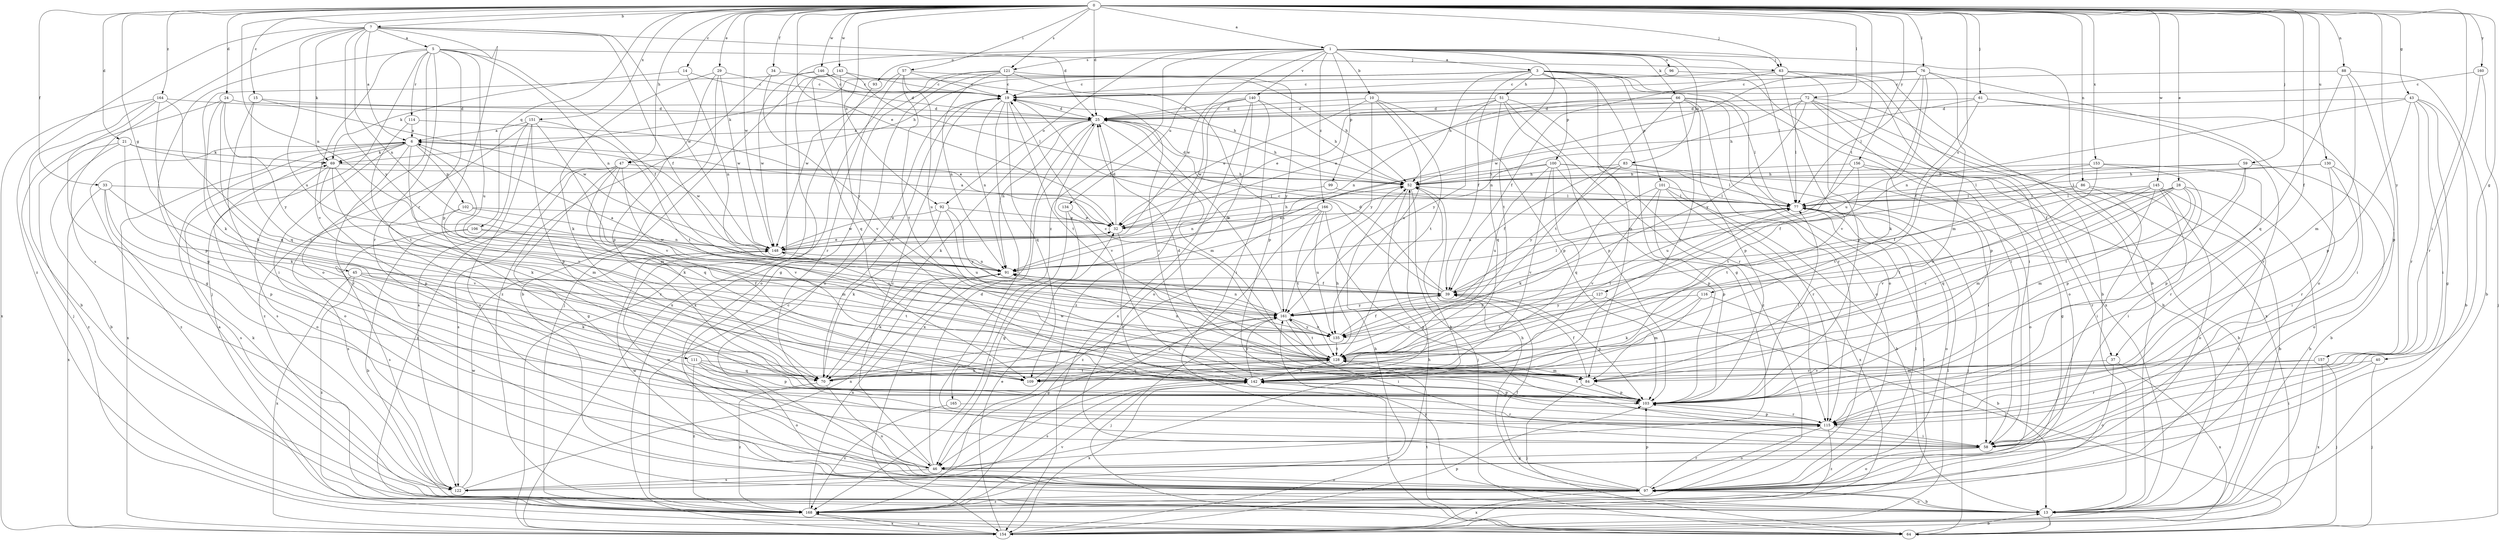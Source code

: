 strict digraph  {
0;
1;
3;
5;
6;
7;
10;
13;
14;
15;
19;
21;
24;
25;
28;
29;
32;
33;
34;
37;
39;
40;
43;
45;
46;
47;
51;
52;
57;
58;
59;
61;
63;
64;
66;
69;
70;
72;
76;
77;
83;
84;
86;
88;
91;
92;
93;
96;
97;
99;
100;
101;
102;
103;
106;
109;
111;
114;
115;
116;
121;
122;
127;
128;
130;
134;
135;
140;
142;
143;
145;
146;
148;
151;
153;
154;
156;
157;
160;
161;
164;
165;
166;
168;
0 -> 1  [label=a];
0 -> 7  [label=b];
0 -> 14  [label=c];
0 -> 15  [label=c];
0 -> 21  [label=d];
0 -> 24  [label=d];
0 -> 25  [label=d];
0 -> 28  [label=e];
0 -> 29  [label=e];
0 -> 32  [label=e];
0 -> 33  [label=f];
0 -> 34  [label=f];
0 -> 37  [label=f];
0 -> 40  [label=g];
0 -> 43  [label=g];
0 -> 45  [label=g];
0 -> 47  [label=h];
0 -> 57  [label=i];
0 -> 58  [label=i];
0 -> 59  [label=j];
0 -> 61  [label=j];
0 -> 63  [label=j];
0 -> 72  [label=l];
0 -> 76  [label=l];
0 -> 86  [label=n];
0 -> 88  [label=n];
0 -> 91  [label=n];
0 -> 92  [label=o];
0 -> 106  [label=q];
0 -> 116  [label=s];
0 -> 121  [label=s];
0 -> 127  [label=t];
0 -> 130  [label=u];
0 -> 143  [label=w];
0 -> 145  [label=w];
0 -> 146  [label=w];
0 -> 148  [label=w];
0 -> 151  [label=x];
0 -> 153  [label=x];
0 -> 156  [label=y];
0 -> 157  [label=y];
0 -> 160  [label=y];
0 -> 164  [label=z];
1 -> 3  [label=a];
1 -> 10  [label=b];
1 -> 13  [label=b];
1 -> 63  [label=j];
1 -> 66  [label=k];
1 -> 77  [label=l];
1 -> 83  [label=m];
1 -> 92  [label=o];
1 -> 93  [label=o];
1 -> 96  [label=o];
1 -> 99  [label=p];
1 -> 121  [label=s];
1 -> 128  [label=t];
1 -> 134  [label=u];
1 -> 140  [label=v];
1 -> 148  [label=w];
1 -> 154  [label=x];
1 -> 165  [label=z];
1 -> 166  [label=z];
3 -> 19  [label=c];
3 -> 37  [label=f];
3 -> 39  [label=f];
3 -> 46  [label=g];
3 -> 47  [label=h];
3 -> 51  [label=h];
3 -> 52  [label=h];
3 -> 58  [label=i];
3 -> 69  [label=k];
3 -> 84  [label=m];
3 -> 97  [label=o];
3 -> 100  [label=p];
3 -> 101  [label=p];
5 -> 39  [label=f];
5 -> 46  [label=g];
5 -> 63  [label=j];
5 -> 64  [label=j];
5 -> 91  [label=n];
5 -> 97  [label=o];
5 -> 111  [label=r];
5 -> 114  [label=r];
5 -> 115  [label=r];
5 -> 135  [label=u];
5 -> 142  [label=v];
6 -> 69  [label=k];
6 -> 84  [label=m];
6 -> 97  [label=o];
6 -> 102  [label=p];
6 -> 115  [label=r];
6 -> 122  [label=s];
6 -> 142  [label=v];
6 -> 148  [label=w];
6 -> 154  [label=x];
6 -> 168  [label=z];
7 -> 5  [label=a];
7 -> 6  [label=a];
7 -> 25  [label=d];
7 -> 39  [label=f];
7 -> 69  [label=k];
7 -> 91  [label=n];
7 -> 103  [label=p];
7 -> 122  [label=s];
7 -> 135  [label=u];
7 -> 148  [label=w];
7 -> 161  [label=y];
7 -> 168  [label=z];
10 -> 25  [label=d];
10 -> 32  [label=e];
10 -> 103  [label=p];
10 -> 128  [label=t];
10 -> 135  [label=u];
10 -> 161  [label=y];
13 -> 6  [label=a];
13 -> 64  [label=j];
13 -> 69  [label=k];
13 -> 97  [label=o];
13 -> 161  [label=y];
14 -> 19  [label=c];
14 -> 69  [label=k];
14 -> 91  [label=n];
15 -> 25  [label=d];
15 -> 58  [label=i];
15 -> 142  [label=v];
15 -> 148  [label=w];
19 -> 25  [label=d];
19 -> 58  [label=i];
19 -> 91  [label=n];
19 -> 109  [label=q];
19 -> 128  [label=t];
21 -> 13  [label=b];
21 -> 52  [label=h];
21 -> 69  [label=k];
21 -> 70  [label=k];
21 -> 168  [label=z];
24 -> 25  [label=d];
24 -> 64  [label=j];
24 -> 70  [label=k];
24 -> 109  [label=q];
24 -> 161  [label=y];
25 -> 6  [label=a];
25 -> 52  [label=h];
25 -> 70  [label=k];
25 -> 84  [label=m];
25 -> 91  [label=n];
25 -> 142  [label=v];
25 -> 154  [label=x];
28 -> 13  [label=b];
28 -> 39  [label=f];
28 -> 77  [label=l];
28 -> 84  [label=m];
28 -> 109  [label=q];
28 -> 115  [label=r];
28 -> 135  [label=u];
28 -> 142  [label=v];
29 -> 13  [label=b];
29 -> 19  [label=c];
29 -> 70  [label=k];
29 -> 103  [label=p];
29 -> 148  [label=w];
32 -> 6  [label=a];
32 -> 25  [label=d];
32 -> 52  [label=h];
32 -> 115  [label=r];
32 -> 148  [label=w];
33 -> 77  [label=l];
33 -> 103  [label=p];
33 -> 122  [label=s];
33 -> 142  [label=v];
33 -> 154  [label=x];
34 -> 19  [label=c];
34 -> 161  [label=y];
34 -> 168  [label=z];
37 -> 84  [label=m];
37 -> 97  [label=o];
37 -> 154  [label=x];
39 -> 6  [label=a];
39 -> 19  [label=c];
39 -> 25  [label=d];
39 -> 77  [label=l];
39 -> 103  [label=p];
39 -> 161  [label=y];
40 -> 58  [label=i];
40 -> 64  [label=j];
40 -> 142  [label=v];
43 -> 13  [label=b];
43 -> 25  [label=d];
43 -> 46  [label=g];
43 -> 58  [label=i];
43 -> 91  [label=n];
43 -> 103  [label=p];
43 -> 115  [label=r];
45 -> 39  [label=f];
45 -> 70  [label=k];
45 -> 128  [label=t];
45 -> 154  [label=x];
45 -> 168  [label=z];
46 -> 19  [label=c];
46 -> 25  [label=d];
46 -> 52  [label=h];
46 -> 97  [label=o];
46 -> 122  [label=s];
46 -> 148  [label=w];
47 -> 46  [label=g];
47 -> 52  [label=h];
47 -> 70  [label=k];
47 -> 109  [label=q];
47 -> 122  [label=s];
47 -> 142  [label=v];
47 -> 168  [label=z];
51 -> 25  [label=d];
51 -> 32  [label=e];
51 -> 103  [label=p];
51 -> 109  [label=q];
51 -> 115  [label=r];
51 -> 161  [label=y];
51 -> 168  [label=z];
52 -> 25  [label=d];
52 -> 46  [label=g];
52 -> 64  [label=j];
52 -> 77  [label=l];
57 -> 19  [label=c];
57 -> 52  [label=h];
57 -> 115  [label=r];
57 -> 128  [label=t];
57 -> 135  [label=u];
57 -> 148  [label=w];
58 -> 46  [label=g];
58 -> 97  [label=o];
59 -> 39  [label=f];
59 -> 52  [label=h];
59 -> 97  [label=o];
59 -> 103  [label=p];
59 -> 128  [label=t];
61 -> 25  [label=d];
61 -> 39  [label=f];
61 -> 52  [label=h];
61 -> 58  [label=i];
61 -> 115  [label=r];
63 -> 13  [label=b];
63 -> 19  [label=c];
63 -> 39  [label=f];
63 -> 103  [label=p];
63 -> 142  [label=v];
63 -> 154  [label=x];
64 -> 13  [label=b];
64 -> 128  [label=t];
64 -> 142  [label=v];
66 -> 25  [label=d];
66 -> 77  [label=l];
66 -> 91  [label=n];
66 -> 97  [label=o];
66 -> 103  [label=p];
66 -> 115  [label=r];
66 -> 128  [label=t];
66 -> 142  [label=v];
69 -> 52  [label=h];
69 -> 70  [label=k];
69 -> 84  [label=m];
69 -> 97  [label=o];
69 -> 103  [label=p];
70 -> 19  [label=c];
70 -> 52  [label=h];
70 -> 97  [label=o];
70 -> 128  [label=t];
70 -> 168  [label=z];
72 -> 13  [label=b];
72 -> 25  [label=d];
72 -> 32  [label=e];
72 -> 77  [label=l];
72 -> 91  [label=n];
72 -> 97  [label=o];
72 -> 103  [label=p];
72 -> 154  [label=x];
72 -> 161  [label=y];
76 -> 19  [label=c];
76 -> 70  [label=k];
76 -> 77  [label=l];
76 -> 84  [label=m];
76 -> 97  [label=o];
76 -> 135  [label=u];
76 -> 148  [label=w];
77 -> 32  [label=e];
77 -> 64  [label=j];
77 -> 91  [label=n];
77 -> 97  [label=o];
83 -> 39  [label=f];
83 -> 52  [label=h];
83 -> 58  [label=i];
83 -> 97  [label=o];
83 -> 161  [label=y];
84 -> 25  [label=d];
84 -> 39  [label=f];
84 -> 64  [label=j];
84 -> 103  [label=p];
84 -> 148  [label=w];
86 -> 13  [label=b];
86 -> 58  [label=i];
86 -> 77  [label=l];
86 -> 128  [label=t];
88 -> 13  [label=b];
88 -> 19  [label=c];
88 -> 84  [label=m];
88 -> 103  [label=p];
88 -> 109  [label=q];
91 -> 39  [label=f];
91 -> 70  [label=k];
92 -> 32  [label=e];
92 -> 70  [label=k];
92 -> 135  [label=u];
92 -> 148  [label=w];
92 -> 161  [label=y];
93 -> 154  [label=x];
96 -> 19  [label=c];
96 -> 58  [label=i];
97 -> 13  [label=b];
97 -> 39  [label=f];
97 -> 52  [label=h];
97 -> 77  [label=l];
97 -> 103  [label=p];
97 -> 115  [label=r];
97 -> 148  [label=w];
97 -> 154  [label=x];
97 -> 168  [label=z];
99 -> 77  [label=l];
99 -> 91  [label=n];
100 -> 52  [label=h];
100 -> 77  [label=l];
100 -> 91  [label=n];
100 -> 103  [label=p];
100 -> 109  [label=q];
100 -> 115  [label=r];
100 -> 135  [label=u];
100 -> 142  [label=v];
101 -> 13  [label=b];
101 -> 70  [label=k];
101 -> 77  [label=l];
101 -> 103  [label=p];
101 -> 142  [label=v];
101 -> 154  [label=x];
102 -> 32  [label=e];
102 -> 84  [label=m];
102 -> 91  [label=n];
102 -> 122  [label=s];
103 -> 19  [label=c];
103 -> 77  [label=l];
103 -> 115  [label=r];
103 -> 128  [label=t];
106 -> 13  [label=b];
106 -> 122  [label=s];
106 -> 135  [label=u];
106 -> 148  [label=w];
109 -> 161  [label=y];
111 -> 97  [label=o];
111 -> 103  [label=p];
111 -> 109  [label=q];
111 -> 142  [label=v];
111 -> 168  [label=z];
114 -> 6  [label=a];
114 -> 32  [label=e];
114 -> 128  [label=t];
115 -> 58  [label=i];
115 -> 97  [label=o];
115 -> 103  [label=p];
115 -> 142  [label=v];
115 -> 168  [label=z];
116 -> 13  [label=b];
116 -> 70  [label=k];
116 -> 84  [label=m];
116 -> 161  [label=y];
121 -> 19  [label=c];
121 -> 46  [label=g];
121 -> 91  [label=n];
121 -> 97  [label=o];
121 -> 103  [label=p];
121 -> 154  [label=x];
121 -> 161  [label=y];
122 -> 91  [label=n];
122 -> 148  [label=w];
127 -> 64  [label=j];
127 -> 128  [label=t];
127 -> 161  [label=y];
128 -> 19  [label=c];
128 -> 70  [label=k];
128 -> 77  [label=l];
128 -> 84  [label=m];
128 -> 91  [label=n];
128 -> 109  [label=q];
128 -> 142  [label=v];
130 -> 13  [label=b];
130 -> 52  [label=h];
130 -> 58  [label=i];
130 -> 77  [label=l];
130 -> 115  [label=r];
134 -> 32  [label=e];
134 -> 46  [label=g];
134 -> 168  [label=z];
135 -> 39  [label=f];
135 -> 128  [label=t];
135 -> 161  [label=y];
140 -> 25  [label=d];
140 -> 52  [label=h];
140 -> 58  [label=i];
140 -> 97  [label=o];
140 -> 148  [label=w];
140 -> 154  [label=x];
140 -> 168  [label=z];
142 -> 103  [label=p];
142 -> 122  [label=s];
142 -> 154  [label=x];
142 -> 161  [label=y];
143 -> 19  [label=c];
143 -> 64  [label=j];
143 -> 77  [label=l];
143 -> 97  [label=o];
143 -> 109  [label=q];
143 -> 142  [label=v];
145 -> 58  [label=i];
145 -> 77  [label=l];
145 -> 84  [label=m];
145 -> 97  [label=o];
145 -> 128  [label=t];
145 -> 142  [label=v];
145 -> 168  [label=z];
146 -> 19  [label=c];
146 -> 25  [label=d];
146 -> 52  [label=h];
146 -> 70  [label=k];
146 -> 148  [label=w];
148 -> 32  [label=e];
148 -> 91  [label=n];
151 -> 6  [label=a];
151 -> 97  [label=o];
151 -> 103  [label=p];
151 -> 122  [label=s];
151 -> 128  [label=t];
151 -> 142  [label=v];
151 -> 168  [label=z];
153 -> 52  [label=h];
153 -> 77  [label=l];
153 -> 103  [label=p];
153 -> 115  [label=r];
153 -> 128  [label=t];
154 -> 32  [label=e];
154 -> 52  [label=h];
154 -> 77  [label=l];
154 -> 103  [label=p];
154 -> 168  [label=z];
156 -> 13  [label=b];
156 -> 46  [label=g];
156 -> 52  [label=h];
156 -> 128  [label=t];
156 -> 135  [label=u];
157 -> 64  [label=j];
157 -> 115  [label=r];
157 -> 142  [label=v];
157 -> 154  [label=x];
160 -> 19  [label=c];
160 -> 64  [label=j];
160 -> 115  [label=r];
161 -> 25  [label=d];
161 -> 46  [label=g];
161 -> 58  [label=i];
161 -> 64  [label=j];
161 -> 91  [label=n];
161 -> 128  [label=t];
161 -> 135  [label=u];
164 -> 13  [label=b];
164 -> 25  [label=d];
164 -> 46  [label=g];
164 -> 103  [label=p];
164 -> 109  [label=q];
164 -> 154  [label=x];
165 -> 115  [label=r];
165 -> 168  [label=z];
166 -> 32  [label=e];
166 -> 58  [label=i];
166 -> 122  [label=s];
166 -> 128  [label=t];
166 -> 135  [label=u];
166 -> 168  [label=z];
168 -> 19  [label=c];
168 -> 52  [label=h];
168 -> 77  [label=l];
168 -> 91  [label=n];
168 -> 142  [label=v];
168 -> 154  [label=x];
}
